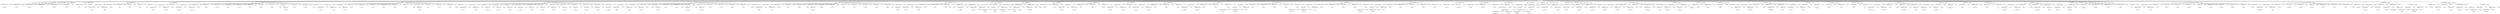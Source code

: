 digraph {

"Prog_58651"->"<
>58652";
"Prog_58651"->"<
>58653";
"Prog_58651"->"<
>58654";
"Prog_58651"->"<
>58655";
"Prog_58651"->"<
>58656";
"Prog_58651"->"<
>58657";
"Prog_58651"->"CallFunction_58658";
"CallFunction_58658"->"IDENTIFIERExpression_58659";
"IDENTIFIERExpression_58659"->"<library>58660";
"CallFunction_58658"->"<(>58661";
"CallFunction_58658"->"IDENTIFIERExpression_58662";
"IDENTIFIERExpression_58662"->"<Hmisc>58663";
"CallFunction_58658"->"<)>58664";
"Prog_58651"->"<
>58665";
"Prog_58651"->"CallFunction_58666";
"CallFunction_58666"->"IDENTIFIERExpression_58667";
"IDENTIFIERExpression_58667"->"<library>58668";
"CallFunction_58666"->"<(>58669";
"CallFunction_58666"->"IDENTIFIERExpression_58670";
"IDENTIFIERExpression_58670"->"<car>58671";
"CallFunction_58666"->"<)>58672";
"Prog_58651"->"<
>58673";
"Prog_58651"->"CallFunction_58674";
"CallFunction_58674"->"IDENTIFIERExpression_58675";
"IDENTIFIERExpression_58675"->"<library>58676";
"CallFunction_58674"->"<(>58677";
"CallFunction_58674"->"IDENTIFIERExpression_58678";
"IDENTIFIERExpression_58678"->"<asbio>58679";
"CallFunction_58674"->"<)>58680";
"Prog_58651"->"<
>58681";
"Prog_58651"->"AssignmentOpetators_58682";
"AssignmentOpetators_58682"->"IDENTIFIERExpression_58683";
"IDENTIFIERExpression_58683"->"<n>58684";
"AssignmentOpetators_58682"->"<<->58685";
"AssignmentOpetators_58682"->"INTExpression_58686";
"INTExpression_58686"->"<12>58687";
"Prog_58651"->"<
>58688";
"Prog_58651"->"CallFunction_58689";
"CallFunction_58689"->"AssignmentOpetators_58690";
"AssignmentOpetators_58690"->"IDENTIFIERExpression_58691";
"IDENTIFIERExpression_58691"->"<ni>58692";
"AssignmentOpetators_58690"->"<<->58693";
"AssignmentOpetators_58690"->"IDENTIFIERExpression_58694";
"IDENTIFIERExpression_58694"->"<c>58695";
"CallFunction_58689"->"<(>58696";
"CallFunction_58689"->"INTExpression_58697";
"INTExpression_58697"->"<12>58698";
"CallFunction_58689"->"<,>58699";
"CallFunction_58689"->"INTExpression_58700";
"INTExpression_58700"->"<12>58701";
"CallFunction_58689"->"<,>58702";
"CallFunction_58689"->"INTExpression_58703";
"INTExpression_58703"->"<12>58704";
"CallFunction_58689"->"<,>58705";
"CallFunction_58689"->"INTExpression_58706";
"INTExpression_58706"->"<12>58707";
"CallFunction_58689"->"<,>58708";
"CallFunction_58689"->"INTExpression_58709";
"INTExpression_58709"->"<12>58710";
"CallFunction_58689"->"<)>58711";
"Prog_58651"->"<
>58712";
"Prog_58651"->"CallFunction_58713";
"CallFunction_58713"->"AssignmentOpetators_58714";
"AssignmentOpetators_58714"->"IDENTIFIERExpression_58715";
"IDENTIFIERExpression_58715"->"<wk>58716";
"AssignmentOpetators_58714"->"<<->58717";
"AssignmentOpetators_58714"->"IDENTIFIERExpression_58718";
"IDENTIFIERExpression_58718"->"<numeric>58719";
"CallFunction_58713"->"<(>58720";
"CallFunction_58713"->"INTExpression_58721";
"INTExpression_58721"->"<10>58722";
"CallFunction_58713"->"<)>58723";
"Prog_58651"->"<
>58724";
"Prog_58651"->"<
>58725";
"Prog_58651"->"<
>58726";
"Prog_58651"->"CallFunction_58727";
"CallFunction_58727"->"AssignmentOpetators_58728";
"AssignmentOpetators_58728"->"IDENTIFIERExpression_58729";
"IDENTIFIERExpression_58729"->"<g1>58730";
"AssignmentOpetators_58728"->"<<->58731";
"AssignmentOpetators_58728"->"IDENTIFIERExpression_58732";
"IDENTIFIERExpression_58732"->"<c>58733";
"CallFunction_58727"->"<(>58734";
"CallFunction_58727"->"FLOATExpression_58735";
"FLOATExpression_58735"->"<1.28>58736";
"CallFunction_58727"->"<,>58737";
"CallFunction_58727"->"FLOATExpression_58738";
"FLOATExpression_58738"->"<1.35>58739";
"CallFunction_58727"->"<,>58740";
"CallFunction_58727"->"FLOATExpression_58741";
"FLOATExpression_58741"->"<3.31>58742";
"CallFunction_58727"->"<,>58743";
"CallFunction_58727"->"FLOATExpression_58744";
"FLOATExpression_58744"->"<3.06>58745";
"CallFunction_58727"->"<,>58746";
"CallFunction_58727"->"FLOATExpression_58747";
"FLOATExpression_58747"->"<2.59>58748";
"CallFunction_58727"->"<,>58749";
"CallFunction_58727"->"FLOATExpression_58750";
"FLOATExpression_58750"->"<3.25>58751";
"CallFunction_58727"->"<,>58752";
"CallFunction_58727"->"FLOATExpression_58753";
"FLOATExpression_58753"->"<2.98>58754";
"CallFunction_58727"->"<,>58755";
"CallFunction_58727"->"FLOATExpression_58756";
"FLOATExpression_58756"->"<1.53>58757";
"CallFunction_58727"->"<,>58758";
"CallFunction_58727"->"MinusOrPlusUnary_58759";
"MinusOrPlusUnary_58759"->"<->58760";
"MinusOrPlusUnary_58759"->"FLOATExpression_58761";
"FLOATExpression_58761"->"<2.68>58762";
"CallFunction_58727"->"<,>58763";
"CallFunction_58727"->"FLOATExpression_58764";
"FLOATExpression_58764"->"<2.64>58765";
"CallFunction_58727"->"<,>58766";
"CallFunction_58727"->"FLOATExpression_58767";
"FLOATExpression_58767"->"<1.26>58768";
"CallFunction_58727"->"<,>58769";
"CallFunction_58727"->"FLOATExpression_58770";
"FLOATExpression_58770"->"<1.06>58771";
"CallFunction_58727"->"<)>58772";
"Prog_58651"->"<
>58773";
"Prog_58651"->"CallFunction_58774";
"CallFunction_58774"->"AssignmentOpetators_58775";
"AssignmentOpetators_58775"->"IDENTIFIERExpression_58776";
"IDENTIFIERExpression_58776"->"<g2>58777";
"AssignmentOpetators_58775"->"<<->58778";
"AssignmentOpetators_58775"->"IDENTIFIERExpression_58779";
"IDENTIFIERExpression_58779"->"<c>58780";
"CallFunction_58774"->"<(>58781";
"CallFunction_58774"->"MinusOrPlusUnary_58782";
"MinusOrPlusUnary_58782"->"<->58783";
"MinusOrPlusUnary_58782"->"FLOATExpression_58784";
"FLOATExpression_58784"->"<1.18>58785";
"CallFunction_58774"->"<,>58786";
"CallFunction_58774"->"FLOATExpression_58787";
"FLOATExpression_58787"->"<0.15>58788";
"CallFunction_58774"->"<,>58789";
"CallFunction_58774"->"FLOATExpression_58790";
"FLOATExpression_58790"->"<1.36>58791";
"CallFunction_58774"->"<,>58792";
"CallFunction_58774"->"FLOATExpression_58793";
"FLOATExpression_58793"->"<2.61>58794";
"CallFunction_58774"->"<,>58795";
"CallFunction_58774"->"FLOATExpression_58796";
"FLOATExpression_58796"->"<0.66>58797";
"CallFunction_58774"->"<,>58798";
"CallFunction_58774"->"FLOATExpression_58799";
"FLOATExpression_58799"->"<1.32>58800";
"CallFunction_58774"->"<,>58801";
"CallFunction_58774"->"FLOATExpression_58802";
"FLOATExpression_58802"->"<0.73>58803";
"CallFunction_58774"->"<,>58804";
"CallFunction_58774"->"MinusOrPlusUnary_58805";
"MinusOrPlusUnary_58805"->"<->58806";
"MinusOrPlusUnary_58805"->"FLOATExpression_58807";
"FLOATExpression_58807"->"<1.06>58808";
"CallFunction_58774"->"<,>58809";
"CallFunction_58774"->"FLOATExpression_58810";
"FLOATExpression_58810"->"<0.24>58811";
"CallFunction_58774"->"<,>58812";
"CallFunction_58774"->"FLOATExpression_58813";
"FLOATExpression_58813"->"<0.27>58814";
"CallFunction_58774"->"<,>58815";
"CallFunction_58774"->"FLOATExpression_58816";
"FLOATExpression_58816"->"<0.72>58817";
"CallFunction_58774"->"<,>58818";
"CallFunction_58774"->"FLOATExpression_58819";
"FLOATExpression_58819"->"<2.28>58820";
"CallFunction_58774"->"<)>58821";
"Prog_58651"->"<
>58822";
"Prog_58651"->"CallFunction_58823";
"CallFunction_58823"->"AssignmentOpetators_58824";
"AssignmentOpetators_58824"->"IDENTIFIERExpression_58825";
"IDENTIFIERExpression_58825"->"<g3>58826";
"AssignmentOpetators_58824"->"<<->58827";
"AssignmentOpetators_58824"->"IDENTIFIERExpression_58828";
"IDENTIFIERExpression_58828"->"<c>58829";
"CallFunction_58823"->"<(>58830";
"CallFunction_58823"->"MinusOrPlusUnary_58831";
"MinusOrPlusUnary_58831"->"<->58832";
"MinusOrPlusUnary_58831"->"FLOATExpression_58833";
"FLOATExpression_58833"->"<0.41>58834";
"CallFunction_58823"->"<,>58835";
"CallFunction_58823"->"MinusOrPlusUnary_58836";
"MinusOrPlusUnary_58836"->"<->58837";
"MinusOrPlusUnary_58836"->"FLOATExpression_58838";
"FLOATExpression_58838"->"<1.25>58839";
"CallFunction_58823"->"<,>58840";
"CallFunction_58823"->"MinusOrPlusUnary_58841";
"MinusOrPlusUnary_58841"->"<->58842";
"MinusOrPlusUnary_58841"->"FLOATExpression_58843";
"FLOATExpression_58843"->"<1.33>58844";
"CallFunction_58823"->"<,>58845";
"CallFunction_58823"->"MinusOrPlusUnary_58846";
"MinusOrPlusUnary_58846"->"<->58847";
"MinusOrPlusUnary_58846"->"FLOATExpression_58848";
"FLOATExpression_58848"->"<0.47>58849";
"CallFunction_58823"->"<,>58850";
"CallFunction_58823"->"MinusOrPlusUnary_58851";
"MinusOrPlusUnary_58851"->"<->58852";
"MinusOrPlusUnary_58851"->"FLOATExpression_58853";
"FLOATExpression_58853"->"<0.60>58854";
"CallFunction_58823"->"<,>58855";
"CallFunction_58823"->"MinusOrPlusUnary_58856";
"MinusOrPlusUnary_58856"->"<->58857";
"MinusOrPlusUnary_58856"->"FLOATExpression_58858";
"FLOATExpression_58858"->"<1.72>58859";
"CallFunction_58823"->"<,>58860";
"CallFunction_58823"->"MinusOrPlusUnary_58861";
"MinusOrPlusUnary_58861"->"<->58862";
"MinusOrPlusUnary_58861"->"FLOATExpression_58863";
"FLOATExpression_58863"->"<1.74>58864";
"CallFunction_58823"->"<,>58865";
"CallFunction_58823"->"MinusOrPlusUnary_58866";
"MinusOrPlusUnary_58866"->"<->58867";
"MinusOrPlusUnary_58866"->"FLOATExpression_58868";
"FLOATExpression_58868"->"<0.77>58869";
"CallFunction_58823"->"<,>58870";
"CallFunction_58823"->"MinusOrPlusUnary_58871";
"MinusOrPlusUnary_58871"->"<->58872";
"MinusOrPlusUnary_58871"->"FLOATExpression_58873";
"FLOATExpression_58873"->"<0.41>58874";
"CallFunction_58823"->"<,>58875";
"CallFunction_58823"->"MinusOrPlusUnary_58876";
"MinusOrPlusUnary_58876"->"<->58877";
"MinusOrPlusUnary_58876"->"FLOATExpression_58878";
"FLOATExpression_58878"->"<1.20>58879";
"CallFunction_58823"->"<,>58880";
"CallFunction_58823"->"MinusOrPlusUnary_58881";
"MinusOrPlusUnary_58881"->"<->58882";
"MinusOrPlusUnary_58881"->"FLOATExpression_58883";
"FLOATExpression_58883"->"<0.31>58884";
"CallFunction_58823"->"<,>58885";
"CallFunction_58823"->"MinusOrPlusUnary_58886";
"MinusOrPlusUnary_58886"->"<->58887";
"MinusOrPlusUnary_58886"->"FLOATExpression_58888";
"FLOATExpression_58888"->"<0.74>58889";
"CallFunction_58823"->"<)>58890";
"Prog_58651"->"<
>58891";
"Prog_58651"->"CallFunction_58892";
"CallFunction_58892"->"AssignmentOpetators_58893";
"AssignmentOpetators_58893"->"IDENTIFIERExpression_58894";
"IDENTIFIERExpression_58894"->"<g4>58895";
"AssignmentOpetators_58893"->"<<->58896";
"AssignmentOpetators_58893"->"IDENTIFIERExpression_58897";
"IDENTIFIERExpression_58897"->"<c>58898";
"CallFunction_58892"->"<(>58899";
"CallFunction_58892"->"MinusOrPlusUnary_58900";
"MinusOrPlusUnary_58900"->"<->58901";
"MinusOrPlusUnary_58900"->"FLOATExpression_58902";
"FLOATExpression_58902"->"<0.45>58903";
"CallFunction_58892"->"<,>58904";
"CallFunction_58892"->"FLOATExpression_58905";
"FLOATExpression_58905"->"<0.54>58906";
"CallFunction_58892"->"<,>58907";
"CallFunction_58892"->"MinusOrPlusUnary_58908";
"MinusOrPlusUnary_58908"->"<->58909";
"MinusOrPlusUnary_58908"->"FLOATExpression_58910";
"FLOATExpression_58910"->"<.98>58911";
"CallFunction_58892"->"<,>58912";
"CallFunction_58892"->"FLOATExpression_58913";
"FLOATExpression_58913"->"<1.68>58914";
"CallFunction_58892"->"<,>58915";
"CallFunction_58892"->"FLOATExpression_58916";
"FLOATExpression_58916"->"<2.25>58917";
"CallFunction_58892"->"<,>58918";
"CallFunction_58892"->"MinusOrPlusUnary_58919";
"MinusOrPlusUnary_58919"->"<->58920";
"MinusOrPlusUnary_58919"->"FLOATExpression_58921";
"FLOATExpression_58921"->"<0.19>58922";
"CallFunction_58892"->"<,>58923";
"CallFunction_58892"->"MinusOrPlusUnary_58924";
"MinusOrPlusUnary_58924"->"<->58925";
"MinusOrPlusUnary_58924"->"FLOATExpression_58926";
"FLOATExpression_58926"->"<.90>58927";
"CallFunction_58892"->"<,>58928";
"CallFunction_58892"->"FLOATExpression_58929";
"FLOATExpression_58929"->"<0.78>58930";
"CallFunction_58892"->"<,>58931";
"CallFunction_58892"->"FLOATExpression_58932";
"FLOATExpression_58932"->"<.05>58933";
"CallFunction_58892"->"<,>58934";
"CallFunction_58892"->"FLOATExpression_58935";
"FLOATExpression_58935"->"<2.69>58936";
"CallFunction_58892"->"<,>58937";
"CallFunction_58892"->"FLOATExpression_58938";
"FLOATExpression_58938"->"<.15>58939";
"CallFunction_58892"->"<,>58940";
"CallFunction_58892"->"FLOATExpression_58941";
"FLOATExpression_58941"->"<0.91>58942";
"CallFunction_58892"->"<)>58943";
"Prog_58651"->"<
>58944";
"Prog_58651"->"CallFunction_58945";
"CallFunction_58945"->"AssignmentOpetators_58946";
"AssignmentOpetators_58946"->"IDENTIFIERExpression_58947";
"IDENTIFIERExpression_58947"->"<g5>58948";
"AssignmentOpetators_58946"->"<<->58949";
"AssignmentOpetators_58946"->"IDENTIFIERExpression_58950";
"IDENTIFIERExpression_58950"->"<c>58951";
"CallFunction_58945"->"<(>58952";
"CallFunction_58945"->"FLOATExpression_58953";
"FLOATExpression_58953"->"<2.01>58954";
"CallFunction_58945"->"<,>58955";
"CallFunction_58945"->"FLOATExpression_58956";
"FLOATExpression_58956"->"<0.40>58957";
"CallFunction_58945"->"<,>58958";
"CallFunction_58945"->"FLOATExpression_58959";
"FLOATExpression_58959"->"<2.34>58960";
"CallFunction_58945"->"<,>58961";
"CallFunction_58945"->"MinusOrPlusUnary_58962";
"MinusOrPlusUnary_58962"->"<->58963";
"MinusOrPlusUnary_58962"->"FLOATExpression_58964";
"FLOATExpression_58964"->"<1.80>58965";
"CallFunction_58945"->"<,>58966";
"CallFunction_58945"->"FLOATExpression_58967";
"FLOATExpression_58967"->"<5.00>58968";
"CallFunction_58945"->"<,>58969";
"CallFunction_58945"->"FLOATExpression_58970";
"FLOATExpression_58970"->"<2.27>58971";
"CallFunction_58945"->"<,>58972";
"CallFunction_58945"->"FLOATExpression_58973";
"FLOATExpression_58973"->"<6.47>58974";
"CallFunction_58945"->"<,>58975";
"CallFunction_58945"->"FLOATExpression_58976";
"FLOATExpression_58976"->"<2.94>58977";
"CallFunction_58945"->"<,>58978";
"CallFunction_58945"->"FLOATExpression_58979";
"FLOATExpression_58979"->"<0.47>58980";
"CallFunction_58945"->"<,>58981";
"CallFunction_58945"->"FLOATExpression_58982";
"FLOATExpression_58982"->"<3.22>58983";
"CallFunction_58945"->"<,>58984";
"CallFunction_58945"->"FLOATExpression_58985";
"FLOATExpression_58985"->"<0.01>58986";
"CallFunction_58945"->"<,>58987";
"CallFunction_58945"->"MinusOrPlusUnary_58988";
"MinusOrPlusUnary_58988"->"<->58989";
"MinusOrPlusUnary_58988"->"FLOATExpression_58990";
"FLOATExpression_58990"->"<0.66>58991";
"CallFunction_58945"->"<)>58992";
"Prog_58651"->"<
>58993";
"Prog_58651"->"CallFunction_58994";
"CallFunction_58994"->"AssignmentOpetators_58995";
"AssignmentOpetators_58995"->"IDENTIFIERExpression_58996";
"IDENTIFIERExpression_58996"->"<dv>58997";
"AssignmentOpetators_58995"->"<<->58998";
"AssignmentOpetators_58995"->"IDENTIFIERExpression_58999";
"IDENTIFIERExpression_58999"->"<c>59000";
"CallFunction_58994"->"<(>59001";
"CallFunction_58994"->"IDENTIFIERExpression_59002";
"IDENTIFIERExpression_59002"->"<g1>59003";
"CallFunction_58994"->"<,>59004";
"CallFunction_58994"->"IDENTIFIERExpression_59005";
"IDENTIFIERExpression_59005"->"<g2>59006";
"CallFunction_58994"->"<,>59007";
"CallFunction_58994"->"IDENTIFIERExpression_59008";
"IDENTIFIERExpression_59008"->"<g3>59009";
"CallFunction_58994"->"<,>59010";
"CallFunction_58994"->"IDENTIFIERExpression_59011";
"IDENTIFIERExpression_59011"->"<g4>59012";
"CallFunction_58994"->"<,>59013";
"CallFunction_58994"->"IDENTIFIERExpression_59014";
"IDENTIFIERExpression_59014"->"<g5>59015";
"CallFunction_58994"->"<)>59016";
"Prog_58651"->"<
>59017";
"Prog_58651"->"<
>59018";
"Prog_58651"->"CallFunction_59019";
"CallFunction_59019"->"AssignmentOpetators_59020";
"AssignmentOpetators_59020"->"IDENTIFIERExpression_59021";
"IDENTIFIERExpression_59021"->"<grp>59022";
"AssignmentOpetators_59020"->"<<->59023";
"AssignmentOpetators_59020"->"IDENTIFIERExpression_59024";
"IDENTIFIERExpression_59024"->"<factor>59025";
"CallFunction_59019"->"<(>59026";
"CallFunction_59019"->"CallFunction_59027";
"CallFunction_59027"->"IDENTIFIERExpression_59028";
"IDENTIFIERExpression_59028"->"<rep>59029";
"CallFunction_59027"->"<(>59030";
"CallFunction_59027"->"ColonOperator_59031";
"ColonOperator_59031"->"INTExpression_59032";
"INTExpression_59032"->"<1>59033";
"ColonOperator_59031"->"<:>59034";
"ColonOperator_59031"->"INTExpression_59035";
"INTExpression_59035"->"<5>59036";
"CallFunction_59027"->"<,>59037";
"CallFunction_59027"->"AssignmentOpetators_59038";
"AssignmentOpetators_59038"->"IDENTIFIERExpression_59039";
"IDENTIFIERExpression_59039"->"<each>59040";
"AssignmentOpetators_59038"->"<=>59041";
"AssignmentOpetators_59038"->"INTExpression_59042";
"INTExpression_59042"->"<12>59043";
"CallFunction_59027"->"<)>59044";
"CallFunction_59019"->"<)>59045";
"Prog_58651"->"<
>59046";
"Prog_58651"->"CallFunction_59047";
"CallFunction_59047"->"AssignmentOpetators_59048";
"AssignmentOpetators_59048"->"IDENTIFIERExpression_59049";
"IDENTIFIERExpression_59049"->"<data>59050";
"AssignmentOpetators_59048"->"<<->59051";
"AssignmentOpetators_59048"->"IDENTIFIERExpression_59052";
"IDENTIFIERExpression_59052"->"<data.frame>59053";
"CallFunction_59047"->"<(>59054";
"CallFunction_59047"->"IDENTIFIERExpression_59055";
"IDENTIFIERExpression_59055"->"<dv>59056";
"CallFunction_59047"->"<,>59057";
"CallFunction_59047"->"IDENTIFIERExpression_59058";
"IDENTIFIERExpression_59058"->"<grp>59059";
"CallFunction_59047"->"<)>59060";
"Prog_58651"->"<
>59061";
"Prog_58651"->"CallFunction_59062";
"CallFunction_59062"->"IDENTIFIERExpression_59063";
"IDENTIFIERExpression_59063"->"<head>59064";
"CallFunction_59062"->"<(>59065";
"CallFunction_59062"->"IDENTIFIERExpression_59066";
"IDENTIFIERExpression_59066"->"<data>59067";
"CallFunction_59062"->"<)>59068";
"Prog_58651"->"<
>59069";
"Prog_58651"->"CallFunction_59070";
"CallFunction_59070"->"AssignmentOpetators_59071";
"AssignmentOpetators_59071"->"IDENTIFIERExpression_59072";
"IDENTIFIERExpression_59072"->"<means>59073";
"AssignmentOpetators_59071"->"<<->59074";
"AssignmentOpetators_59071"->"IDENTIFIERExpression_59075";
"IDENTIFIERExpression_59075"->"<tapply>59076";
"CallFunction_59070"->"<(>59077";
"CallFunction_59070"->"IDENTIFIERExpression_59078";
"IDENTIFIERExpression_59078"->"<dv>59079";
"CallFunction_59070"->"<,>59080";
"CallFunction_59070"->"IDENTIFIERExpression_59081";
"IDENTIFIERExpression_59081"->"<grp>59082";
"CallFunction_59070"->"<,>59083";
"CallFunction_59070"->"IDENTIFIERExpression_59084";
"IDENTIFIERExpression_59084"->"<mean>59085";
"CallFunction_59070"->"<)>59086";
"Prog_58651"->"<
>59087";
"Prog_58651"->"CallFunction_59088";
"CallFunction_59088"->"AssignmentOpetators_59089";
"AssignmentOpetators_59089"->"IDENTIFIERExpression_59090";
"IDENTIFIERExpression_59090"->"<GM>59091";
"AssignmentOpetators_59089"->"<<->59092";
"AssignmentOpetators_59089"->"IDENTIFIERExpression_59093";
"IDENTIFIERExpression_59093"->"<mean>59094";
"CallFunction_59088"->"<(>59095";
"CallFunction_59088"->"IDENTIFIERExpression_59096";
"IDENTIFIERExpression_59096"->"<dv>59097";
"CallFunction_59088"->"<)>59098";
"Prog_58651"->"<
>59099";
"Prog_58651"->"CallFunction_59100";
"CallFunction_59100"->"AssignmentOpetators_59101";
"AssignmentOpetators_59101"->"IDENTIFIERExpression_59102";
"IDENTIFIERExpression_59102"->"<stdev>59103";
"AssignmentOpetators_59101"->"<<->59104";
"AssignmentOpetators_59101"->"IDENTIFIERExpression_59105";
"IDENTIFIERExpression_59105"->"<tapply>59106";
"CallFunction_59100"->"<(>59107";
"CallFunction_59100"->"IDENTIFIERExpression_59108";
"IDENTIFIERExpression_59108"->"<dv>59109";
"CallFunction_59100"->"<,>59110";
"CallFunction_59100"->"IDENTIFIERExpression_59111";
"IDENTIFIERExpression_59111"->"<grp>59112";
"CallFunction_59100"->"<,>59113";
"CallFunction_59100"->"IDENTIFIERExpression_59114";
"IDENTIFIERExpression_59114"->"<sd>59115";
"CallFunction_59100"->"<)>59116";
"Prog_58651"->"<
>59117";
"Prog_58651"->"CallFunction_59118";
"CallFunction_59118"->"AssignmentOpetators_59119";
"AssignmentOpetators_59119"->"IDENTIFIERExpression_59120";
"IDENTIFIERExpression_59120"->"<variance>59121";
"AssignmentOpetators_59119"->"<<->59122";
"AssignmentOpetators_59119"->"IDENTIFIERExpression_59123";
"IDENTIFIERExpression_59123"->"<tapply>59124";
"CallFunction_59118"->"<(>59125";
"CallFunction_59118"->"IDENTIFIERExpression_59126";
"IDENTIFIERExpression_59126"->"<dv>59127";
"CallFunction_59118"->"<,>59128";
"CallFunction_59118"->"IDENTIFIERExpression_59129";
"IDENTIFIERExpression_59129"->"<grp>59130";
"CallFunction_59118"->"<,>59131";
"CallFunction_59118"->"IDENTIFIERExpression_59132";
"IDENTIFIERExpression_59132"->"<var>59133";
"CallFunction_59118"->"<)>59134";
"Prog_58651"->"<
>59135";
"Prog_58651"->"CallFunction_59136";
"CallFunction_59136"->"AssignmentOpetators_59137";
"AssignmentOpetators_59137"->"CallFunction_59138";
"CallFunction_59138"->"IDENTIFIERExpression_59139";
"IDENTIFIERExpression_59139"->"<names>59140";
"CallFunction_59138"->"<(>59141";
"CallFunction_59138"->"IDENTIFIERExpression_59142";
"IDENTIFIERExpression_59142"->"<means>59143";
"CallFunction_59138"->"<)>59144";
"AssignmentOpetators_59137"->"<<->59145";
"AssignmentOpetators_59137"->"IDENTIFIERExpression_59146";
"IDENTIFIERExpression_59146"->"<c>59147";
"CallFunction_59136"->"<(>59148";
"CallFunction_59136"->"STRINGExpression_59149";
"STRINGExpression_59149"->"<D0>59150";
"CallFunction_59136"->"<,>59151";
"CallFunction_59136"->"STRINGExpression_59152";
"STRINGExpression_59152"->"<D2>59153";
"CallFunction_59136"->"<,>59154";
"CallFunction_59136"->"STRINGExpression_59155";
"STRINGExpression_59155"->"<D4>59156";
"CallFunction_59136"->"<,>59157";
"CallFunction_59136"->"STRINGExpression_59158";
"STRINGExpression_59158"->"<D6>59159";
"CallFunction_59136"->"<,>59160";
"CallFunction_59136"->"STRINGExpression_59161";
"STRINGExpression_59161"->"<D8>59162";
"CallFunction_59136"->"<)>59163";
"Prog_58651"->"<
>59164";
"Prog_58651"->"CallFunction_59165";
"CallFunction_59165"->"AssignmentOpetators_59166";
"AssignmentOpetators_59166"->"CallFunction_59167";
"CallFunction_59167"->"IDENTIFIERExpression_59168";
"IDENTIFIERExpression_59168"->"<names>59169";
"CallFunction_59167"->"<(>59170";
"CallFunction_59167"->"IDENTIFIERExpression_59171";
"IDENTIFIERExpression_59171"->"<stdev>59172";
"CallFunction_59167"->"<)>59173";
"AssignmentOpetators_59166"->"<<->59174";
"AssignmentOpetators_59166"->"IDENTIFIERExpression_59175";
"IDENTIFIERExpression_59175"->"<c>59176";
"CallFunction_59165"->"<(>59177";
"CallFunction_59165"->"STRINGExpression_59178";
"STRINGExpression_59178"->"<D0>59179";
"CallFunction_59165"->"<,>59180";
"CallFunction_59165"->"STRINGExpression_59181";
"STRINGExpression_59181"->"<D2>59182";
"CallFunction_59165"->"<,>59183";
"CallFunction_59165"->"STRINGExpression_59184";
"STRINGExpression_59184"->"<D4>59185";
"CallFunction_59165"->"<,>59186";
"CallFunction_59165"->"STRINGExpression_59187";
"STRINGExpression_59187"->"<D6>59188";
"CallFunction_59165"->"<,>59189";
"CallFunction_59165"->"STRINGExpression_59190";
"STRINGExpression_59190"->"<D8>59191";
"CallFunction_59165"->"<)>59192";
"Prog_58651"->"<
>59193";
"Prog_58651"->"CallFunction_59194";
"CallFunction_59194"->"AssignmentOpetators_59195";
"AssignmentOpetators_59195"->"CallFunction_59196";
"CallFunction_59196"->"IDENTIFIERExpression_59197";
"IDENTIFIERExpression_59197"->"<names>59198";
"CallFunction_59196"->"<(>59199";
"CallFunction_59196"->"IDENTIFIERExpression_59200";
"IDENTIFIERExpression_59200"->"<variance>59201";
"CallFunction_59196"->"<)>59202";
"AssignmentOpetators_59195"->"<<->59203";
"AssignmentOpetators_59195"->"IDENTIFIERExpression_59204";
"IDENTIFIERExpression_59204"->"<c>59205";
"CallFunction_59194"->"<(>59206";
"CallFunction_59194"->"STRINGExpression_59207";
"STRINGExpression_59207"->"<D0>59208";
"CallFunction_59194"->"<,>59209";
"CallFunction_59194"->"STRINGExpression_59210";
"STRINGExpression_59210"->"<D2>59211";
"CallFunction_59194"->"<,>59212";
"CallFunction_59194"->"STRINGExpression_59213";
"STRINGExpression_59213"->"<D4>59214";
"CallFunction_59194"->"<,>59215";
"CallFunction_59194"->"STRINGExpression_59216";
"STRINGExpression_59216"->"<D6>59217";
"CallFunction_59194"->"<,>59218";
"CallFunction_59194"->"STRINGExpression_59219";
"STRINGExpression_59219"->"<D8>59220";
"CallFunction_59194"->"<)>59221";
"Prog_58651"->"<
>59222";
"Prog_58651"->"CallFunction_59223";
"CallFunction_59223"->"IDENTIFIERExpression_59224";
"IDENTIFIERExpression_59224"->"<print>59225";
"CallFunction_59223"->"<(>59226";
"CallFunction_59223"->"STRINGExpression_59227";
"STRINGExpression_59227"->"<Group Means>59228";
"CallFunction_59223"->"<)>59229";
"Prog_58651"->"<
>59230";
"Prog_58651"->"CallFunction_59231";
"CallFunction_59231"->"IDENTIFIERExpression_59232";
"IDENTIFIERExpression_59232"->"<print>59233";
"CallFunction_59231"->"<(>59234";
"CallFunction_59231"->"IDENTIFIERExpression_59235";
"IDENTIFIERExpression_59235"->"<means>59236";
"CallFunction_59231"->"<)>59237";
"Prog_58651"->"<
>59238";
"Prog_58651"->"CallFunction_59239";
"CallFunction_59239"->"IDENTIFIERExpression_59240";
"IDENTIFIERExpression_59240"->"<print>59241";
"CallFunction_59239"->"<(>59242";
"CallFunction_59239"->"STRINGExpression_59243";
"STRINGExpression_59243"->"<Group Standard Deviations>59244";
"CallFunction_59239"->"<)>59245";
"Prog_58651"->"<
>59246";
"Prog_58651"->"CallFunction_59247";
"CallFunction_59247"->"IDENTIFIERExpression_59248";
"IDENTIFIERExpression_59248"->"<print>59249";
"CallFunction_59247"->"<(>59250";
"CallFunction_59247"->"IDENTIFIERExpression_59251";
"IDENTIFIERExpression_59251"->"<stdev>59252";
"CallFunction_59247"->"<)>59253";
"Prog_58651"->"<
>59254";
"Prog_58651"->"CallFunction_59255";
"CallFunction_59255"->"MultOrDivBinary_59256";
"MultOrDivBinary_59256"->"CallFunction_59257";
"CallFunction_59257"->"AssignmentOpetators_59258";
"AssignmentOpetators_59258"->"IDENTIFIERExpression_59259";
"IDENTIFIERExpression_59259"->"<MSwithin>59260";
"AssignmentOpetators_59258"->"<<->59261";
"AssignmentOpetators_59258"->"IDENTIFIERExpression_59262";
"IDENTIFIERExpression_59262"->"<sum>59263";
"CallFunction_59257"->"<(>59264";
"CallFunction_59257"->"ExponentiationBinary_59265";
"ExponentiationBinary_59265"->"IDENTIFIERExpression_59266";
"IDENTIFIERExpression_59266"->"<stdev>59267";
"ExponentiationBinary_59265"->"<^>59268";
"ExponentiationBinary_59265"->"INTExpression_59269";
"INTExpression_59269"->"<2>59270";
"CallFunction_59257"->"<)>59271";
"MultOrDivBinary_59256"->"</>59272";
"MultOrDivBinary_59256"->"IDENTIFIERExpression_59273";
"IDENTIFIERExpression_59273"->"<length>59274";
"CallFunction_59255"->"<(>59275";
"CallFunction_59255"->"IDENTIFIERExpression_59276";
"IDENTIFIERExpression_59276"->"<stdev>59277";
"CallFunction_59255"->"<)>59278";
"Prog_58651"->"<
>59279";
"Prog_58651"->"<
>59280";
"Prog_58651"->"<
>59281";
"Prog_58651"->"<
>59282";
"Prog_58651"->"CallFunction_59283";
"CallFunction_59283"->"AssignmentOpetators_59284";
"AssignmentOpetators_59284"->"IDENTIFIERExpression_59285";
"IDENTIFIERExpression_59285"->"<model1>59286";
"AssignmentOpetators_59284"->"<<->59287";
"AssignmentOpetators_59284"->"IDENTIFIERExpression_59288";
"IDENTIFIERExpression_59288"->"<lm>59289";
"CallFunction_59283"->"<(>59290";
"CallFunction_59283"->"TildeBinary_59291";
"TildeBinary_59291"->"IDENTIFIERExpression_59292";
"IDENTIFIERExpression_59292"->"<dv>59293";
"TildeBinary_59291"->"<~>59294";
"TildeBinary_59291"->"IDENTIFIERExpression_59295";
"IDENTIFIERExpression_59295"->"<grp>59296";
"CallFunction_59283"->"<)>59297";
"Prog_58651"->"<
>59298";
"Prog_58651"->"CallFunction_59299";
"CallFunction_59299"->"IDENTIFIERExpression_59300";
"IDENTIFIERExpression_59300"->"<print>59301";
"CallFunction_59299"->"<(>59302";
"CallFunction_59299"->"CallFunction_59303";
"CallFunction_59303"->"IDENTIFIERExpression_59304";
"IDENTIFIERExpression_59304"->"<Anova>59305";
"CallFunction_59303"->"<(>59306";
"CallFunction_59303"->"IDENTIFIERExpression_59307";
"IDENTIFIERExpression_59307"->"<model1>59308";
"CallFunction_59303"->"<)>59309";
"CallFunction_59299"->"<)>59310";
"Prog_58651"->"<
>59311";
"Prog_58651"->"<
>59312";
"Prog_58651"->"<
>59313";
"Prog_58651"->"<
>59314";
"Prog_58651"->"CallFunction_59315";
"CallFunction_59315"->"AssignmentOpetators_59316";
"AssignmentOpetators_59316"->"IDENTIFIERExpression_59317";
"IDENTIFIERExpression_59317"->"<Tukey>59318";
"AssignmentOpetators_59316"->"<<->59319";
"AssignmentOpetators_59316"->"IDENTIFIERExpression_59320";
"IDENTIFIERExpression_59320"->"<Pairw.test>59321";
"CallFunction_59315"->"<(>59322";
"CallFunction_59315"->"IDENTIFIERExpression_59323";
"IDENTIFIERExpression_59323"->"<dv>59324";
"CallFunction_59315"->"<,>59325";
"CallFunction_59315"->"IDENTIFIERExpression_59326";
"IDENTIFIERExpression_59326"->"<grp>59327";
"CallFunction_59315"->"<,>59328";
"CallFunction_59315"->"AssignmentOpetators_59329";
"AssignmentOpetators_59329"->"IDENTIFIERExpression_59330";
"IDENTIFIERExpression_59330"->"<conf.level>59331";
"AssignmentOpetators_59329"->"<=>59332";
"AssignmentOpetators_59329"->"FLOATExpression_59333";
"FLOATExpression_59333"->"<.95>59334";
"CallFunction_59315"->"<,>59335";
"CallFunction_59315"->"AssignmentOpetators_59336";
"AssignmentOpetators_59336"->"IDENTIFIERExpression_59337";
"IDENTIFIERExpression_59337"->"<method>59338";
"AssignmentOpetators_59336"->"<=>59339";
"AssignmentOpetators_59336"->"STRINGExpression_59340";
"STRINGExpression_59340"->"<Tukey>59341";
"CallFunction_59315"->"<)>59342";
"Prog_58651"->"<
>59343";
"Prog_58651"->"CallFunction_59344";
"CallFunction_59344"->"IDENTIFIERExpression_59345";
"IDENTIFIERExpression_59345"->"<cat>59346";
"CallFunction_59344"->"<(>59347";
"CallFunction_59344"->"STRINGExpression_59348";
"STRINGExpression_59348"->"<\n\n Results of the Tukey test \n>59349";
"CallFunction_59344"->"<)>59350";
"Prog_58651"->"<
>59351";
"Prog_58651"->"CallFunction_59352";
"CallFunction_59352"->"IDENTIFIERExpression_59353";
"IDENTIFIERExpression_59353"->"<print>59354";
"CallFunction_59352"->"<(>59355";
"CallFunction_59352"->"IDENTIFIERExpression_59356";
"IDENTIFIERExpression_59356"->"<Tukey>59357";
"CallFunction_59352"->"<)>59358";
"Prog_58651"->"<;>59359";
"Prog_58651"->"CallFunction_59360";
"CallFunction_59360"->"IDENTIFIERExpression_59361";
"IDENTIFIERExpression_59361"->"<cat>59362";
"CallFunction_59360"->"<(>59363";
"CallFunction_59360"->"STRINGExpression_59364";
"STRINGExpression_59364"->"<\n\n>59365";
"CallFunction_59360"->"<)>59366";
"Prog_58651"->"<
>59367";
"Prog_58651"->"<
>59368";
"Prog_58651"->"CallFunction_59369";
"CallFunction_59369"->"AssignmentOpetators_59370";
"AssignmentOpetators_59370"->"IDENTIFIERExpression_59371";
"IDENTIFIERExpression_59371"->"<LSD>59372";
"AssignmentOpetators_59370"->"<<->59373";
"AssignmentOpetators_59370"->"IDENTIFIERExpression_59374";
"IDENTIFIERExpression_59374"->"<Pairw.test>59375";
"CallFunction_59369"->"<(>59376";
"CallFunction_59369"->"IDENTIFIERExpression_59377";
"IDENTIFIERExpression_59377"->"<dv>59378";
"CallFunction_59369"->"<,>59379";
"CallFunction_59369"->"IDENTIFIERExpression_59380";
"IDENTIFIERExpression_59380"->"<grp>59381";
"CallFunction_59369"->"<,>59382";
"CallFunction_59369"->"AssignmentOpetators_59383";
"AssignmentOpetators_59383"->"IDENTIFIERExpression_59384";
"IDENTIFIERExpression_59384"->"<conf.level>59385";
"AssignmentOpetators_59383"->"<=>59386";
"AssignmentOpetators_59383"->"FLOATExpression_59387";
"FLOATExpression_59387"->"<.95>59388";
"CallFunction_59369"->"<,>59389";
"CallFunction_59369"->"AssignmentOpetators_59390";
"AssignmentOpetators_59390"->"IDENTIFIERExpression_59391";
"IDENTIFIERExpression_59391"->"<method>59392";
"AssignmentOpetators_59390"->"<=>59393";
"AssignmentOpetators_59390"->"STRINGExpression_59394";
"STRINGExpression_59394"->"<LSD>59395";
"CallFunction_59369"->"<)>59396";
"Prog_58651"->"<
>59397";
"Prog_58651"->"CallFunction_59398";
"CallFunction_59398"->"IDENTIFIERExpression_59399";
"IDENTIFIERExpression_59399"->"<cat>59400";
"CallFunction_59398"->"<(>59401";
"CallFunction_59398"->"STRINGExpression_59402";
"STRINGExpression_59402"->"<\n\n Results of the LSD test \n>59403";
"CallFunction_59398"->"<)>59404";
"Prog_58651"->"<
>59405";
"Prog_58651"->"CallFunction_59406";
"CallFunction_59406"->"IDENTIFIERExpression_59407";
"IDENTIFIERExpression_59407"->"<print>59408";
"CallFunction_59406"->"<(>59409";
"CallFunction_59406"->"IDENTIFIERExpression_59410";
"IDENTIFIERExpression_59410"->"<LSD>59411";
"CallFunction_59406"->"<)>59412";
"Prog_58651"->"<;>59413";
"Prog_58651"->"CallFunction_59414";
"CallFunction_59414"->"IDENTIFIERExpression_59415";
"IDENTIFIERExpression_59415"->"<cat>59416";
"CallFunction_59414"->"<(>59417";
"CallFunction_59414"->"STRINGExpression_59418";
"STRINGExpression_59418"->"<\n\n>59419";
"CallFunction_59414"->"<)>59420";
"Prog_58651"->"<
>59421";
"Prog_58651"->"<
>59422";
"Prog_58651"->"CallFunction_59423";
"CallFunction_59423"->"AssignmentOpetators_59424";
"AssignmentOpetators_59424"->"IDENTIFIERExpression_59425";
"IDENTIFIERExpression_59425"->"<Bonferroni>59426";
"AssignmentOpetators_59424"->"<<->59427";
"AssignmentOpetators_59424"->"IDENTIFIERExpression_59428";
"IDENTIFIERExpression_59428"->"<Pairw.test>59429";
"CallFunction_59423"->"<(>59430";
"CallFunction_59423"->"IDENTIFIERExpression_59431";
"IDENTIFIERExpression_59431"->"<dv>59432";
"CallFunction_59423"->"<,>59433";
"CallFunction_59423"->"IDENTIFIERExpression_59434";
"IDENTIFIERExpression_59434"->"<grp>59435";
"CallFunction_59423"->"<,>59436";
"CallFunction_59423"->"AssignmentOpetators_59437";
"AssignmentOpetators_59437"->"IDENTIFIERExpression_59438";
"IDENTIFIERExpression_59438"->"<conf.level>59439";
"AssignmentOpetators_59437"->"<=>59440";
"AssignmentOpetators_59437"->"FLOATExpression_59441";
"FLOATExpression_59441"->"<.95>59442";
"CallFunction_59423"->"<,>59443";
"CallFunction_59423"->"AssignmentOpetators_59444";
"AssignmentOpetators_59444"->"IDENTIFIERExpression_59445";
"IDENTIFIERExpression_59445"->"<method>59446";
"AssignmentOpetators_59444"->"<=>59447";
"AssignmentOpetators_59444"->"STRINGExpression_59448";
"STRINGExpression_59448"->"<Tukey>59449";
"CallFunction_59423"->"<)>59450";
"Prog_58651"->"<
>59451";
"Prog_58651"->"CallFunction_59452";
"CallFunction_59452"->"IDENTIFIERExpression_59453";
"IDENTIFIERExpression_59453"->"<cat>59454";
"CallFunction_59452"->"<(>59455";
"CallFunction_59452"->"STRINGExpression_59456";
"STRINGExpression_59456"->"<\n\n Results of the Bonferroni test \n>59457";
"CallFunction_59452"->"<)>59458";
"Prog_58651"->"<
>59459";
"Prog_58651"->"CallFunction_59460";
"CallFunction_59460"->"IDENTIFIERExpression_59461";
"IDENTIFIERExpression_59461"->"<print>59462";
"CallFunction_59460"->"<(>59463";
"CallFunction_59460"->"IDENTIFIERExpression_59464";
"IDENTIFIERExpression_59464"->"<Bonferroni>59465";
"CallFunction_59460"->"<)>59466";
"Prog_58651"->"<;>59467";
"Prog_58651"->"CallFunction_59468";
"CallFunction_59468"->"IDENTIFIERExpression_59469";
"IDENTIFIERExpression_59469"->"<cat>59470";
"CallFunction_59468"->"<(>59471";
"CallFunction_59468"->"STRINGExpression_59472";
"STRINGExpression_59472"->"<\n\n>59473";
"CallFunction_59468"->"<)>59474";
"Prog_58651"->"<
>59475";
"Prog_58651"->"<
>59476";
"Prog_58651"->"CallFunction_59477";
"CallFunction_59477"->"AssignmentOpetators_59478";
"AssignmentOpetators_59478"->"IDENTIFIERExpression_59479";
"IDENTIFIERExpression_59479"->"<Scheffe>59480";
"AssignmentOpetators_59478"->"<<->59481";
"AssignmentOpetators_59478"->"IDENTIFIERExpression_59482";
"IDENTIFIERExpression_59482"->"<Pairw.test>59483";
"CallFunction_59477"->"<(>59484";
"CallFunction_59477"->"IDENTIFIERExpression_59485";
"IDENTIFIERExpression_59485"->"<dv>59486";
"CallFunction_59477"->"<,>59487";
"CallFunction_59477"->"IDENTIFIERExpression_59488";
"IDENTIFIERExpression_59488"->"<grp>59489";
"CallFunction_59477"->"<,>59490";
"CallFunction_59477"->"AssignmentOpetators_59491";
"AssignmentOpetators_59491"->"IDENTIFIERExpression_59492";
"IDENTIFIERExpression_59492"->"<conf.level>59493";
"AssignmentOpetators_59491"->"<=>59494";
"AssignmentOpetators_59491"->"FLOATExpression_59495";
"FLOATExpression_59495"->"<.95>59496";
"CallFunction_59477"->"<,>59497";
"CallFunction_59477"->"AssignmentOpetators_59498";
"AssignmentOpetators_59498"->"IDENTIFIERExpression_59499";
"IDENTIFIERExpression_59499"->"<method>59500";
"AssignmentOpetators_59498"->"<=>59501";
"AssignmentOpetators_59498"->"STRINGExpression_59502";
"STRINGExpression_59502"->"<Scheffe>59503";
"CallFunction_59477"->"<)>59504";
"Prog_58651"->"<
>59505";
"Prog_58651"->"CallFunction_59506";
"CallFunction_59506"->"IDENTIFIERExpression_59507";
"IDENTIFIERExpression_59507"->"<cat>59508";
"CallFunction_59506"->"<(>59509";
"CallFunction_59506"->"STRINGExpression_59510";
"STRINGExpression_59510"->"<\n\n Results of the Scheffe test \n>59511";
"CallFunction_59506"->"<)>59512";
"Prog_58651"->"<
>59513";
"Prog_58651"->"CallFunction_59514";
"CallFunction_59514"->"IDENTIFIERExpression_59515";
"IDENTIFIERExpression_59515"->"<print>59516";
"CallFunction_59514"->"<(>59517";
"CallFunction_59514"->"IDENTIFIERExpression_59518";
"IDENTIFIERExpression_59518"->"<Scheffe>59519";
"CallFunction_59514"->"<)>59520";
"Prog_58651"->"<;>59521";
"Prog_58651"->"CallFunction_59522";
"CallFunction_59522"->"IDENTIFIERExpression_59523";
"IDENTIFIERExpression_59523"->"<cat>59524";
"CallFunction_59522"->"<(>59525";
"CallFunction_59522"->"STRINGExpression_59526";
"STRINGExpression_59526"->"<\n\n>59527";
"CallFunction_59522"->"<)>59528";
"Prog_58651"->"<
>59529";
"Prog_58651"->"<
>59530";
"Prog_58651"->"<
>59531";
"Prog_58651"->"<
>59532";
"Prog_58651"->"<
>59533";
"Prog_58651"->"<
>59534";
"Prog_58651"->"CallFunction_59535";
"CallFunction_59535"->"AssignmentOpetators_59536";
"AssignmentOpetators_59536"->"IDENTIFIERExpression_59537";
"IDENTIFIERExpression_59537"->"<p>59538";
"AssignmentOpetators_59536"->"<<->59539";
"AssignmentOpetators_59536"->"IDENTIFIERExpression_59540";
"IDENTIFIERExpression_59540"->"<c>59541";
"CallFunction_59535"->"<(>59542";
"CallFunction_59535"->"FLOATExpression_59543";
"FLOATExpression_59543"->"<.0717>59544";
"CallFunction_59535"->"<,>59545";
"CallFunction_59535"->"FLOATExpression_59546";
"FLOATExpression_59546"->"<5e-05>59547";
"CallFunction_59535"->"<,>59548";
"CallFunction_59535"->"FLOATExpression_59549";
"FLOATExpression_59549"->"<.0124>59550";
"CallFunction_59535"->"<,>59551";
"CallFunction_59535"->"FLOATExpression_59552";
"FLOATExpression_59552"->"<.04525>59553";
"CallFunction_59535"->"<,>59554";
"CallFunction_59535"->"FLOATExpression_59555";
"FLOATExpression_59555"->"<.83208>59556";
"CallFunction_59535"->"<,>59557";
"CallFunction_59535"->"FLOATExpression_59558";
"FLOATExpression_59558"->"<.02122>59559";
"CallFunction_59535"->"<,>59560";
"CallFunction_59535"->"FLOATExpression_59561";
"FLOATExpression_59561"->"<.88829>59562";
"CallFunction_59535"->"<,>59563";
"CallFunction_59535"->"FLOATExpression_59564";
"FLOATExpression_59564"->"<.05305>59565";
"CallFunction_59535"->"<,>59566";
"CallFunction_59535"->"FLOATExpression_59567";
"FLOATExpression_59567"->"<3e-05>59568";
"CallFunction_59535"->"<,>59569";
"CallFunction_59535"->"FLOATExpression_59570";
"FLOATExpression_59570"->"<.03277>59571";
"CallFunction_59535"->"<)>59572";
"Prog_58651"->"<
>59573";
"Prog_58651"->"CallFunction_59574";
"CallFunction_59574"->"AssignmentOpetators_59575";
"AssignmentOpetators_59575"->"IDENTIFIERExpression_59576";
"IDENTIFIERExpression_59576"->"<p.adjust.methods>59577";
"AssignmentOpetators_59575"->"<<->59578";
"AssignmentOpetators_59575"->"IDENTIFIERExpression_59579";
"IDENTIFIERExpression_59579"->"<c>59580";
"CallFunction_59574"->"<(>59581";
"CallFunction_59574"->"STRINGExpression_59582";
"STRINGExpression_59582"->"<holm>59583";
"CallFunction_59574"->"<,>59584";
"CallFunction_59574"->"STRINGExpression_59585";
"STRINGExpression_59585"->"<hochberg>59586";
"CallFunction_59574"->"<,>59587";
"CallFunction_59574"->"STRINGExpression_59588";
"STRINGExpression_59588"->"<hommel>59589";
"CallFunction_59574"->"<,>59590";
"CallFunction_59574"->"STRINGExpression_59591";
"STRINGExpression_59591"->"<bonferroni>59592";
"CallFunction_59574"->"<,>59593";
"CallFunction_59574"->"STRINGExpression_59594";
"STRINGExpression_59594"->"<BH>59595";
"CallFunction_59574"->"<,>59596";
"CallFunction_59574"->"STRINGExpression_59597";
"STRINGExpression_59597"->"<BY>59598";
"CallFunction_59574"->"<,>59599";
"CallFunction_59574"->"STRINGExpression_59600";
"STRINGExpression_59600"->"<fdr>59601";
"CallFunction_59574"->"<,>59602";
"CallFunction_59574"->"STRINGExpression_59603";
"STRINGExpression_59603"->"<none>59604";
"CallFunction_59574"->"<)>59605";
"Prog_58651"->"<
>59606";
"Prog_58651"->"CallFunction_59607";
"CallFunction_59607"->"IDENTIFIERExpression_59608";
"IDENTIFIERExpression_59608"->"<p.adjust>59609";
"CallFunction_59607"->"<(>59610";
"CallFunction_59607"->"AssignmentOpetators_59611";
"AssignmentOpetators_59611"->"IDENTIFIERExpression_59612";
"IDENTIFIERExpression_59612"->"<p>59613";
"AssignmentOpetators_59611"->"<=>59614";
"AssignmentOpetators_59611"->"IDENTIFIERExpression_59615";
"IDENTIFIERExpression_59615"->"<p>59616";
"CallFunction_59607"->"<,>59617";
"CallFunction_59607"->"AssignmentOpetators_59618";
"AssignmentOpetators_59618"->"IDENTIFIERExpression_59619";
"IDENTIFIERExpression_59619"->"<method>59620";
"AssignmentOpetators_59618"->"<=>59621";
"AssignmentOpetators_59618"->"IDENTIFIERExpression_59622";
"IDENTIFIERExpression_59622"->"<p.adjust.methods>59623";
"CallFunction_59607"->"<,>59624";
"CallFunction_59607"->"CallFunction_59625";
"CallFunction_59625"->"AssignmentOpetators_59626";
"AssignmentOpetators_59626"->"IDENTIFIERExpression_59627";
"IDENTIFIERExpression_59627"->"<n>59628";
"AssignmentOpetators_59626"->"<=>59629";
"AssignmentOpetators_59626"->"IDENTIFIERExpression_59630";
"IDENTIFIERExpression_59630"->"<length>59631";
"CallFunction_59625"->"<(>59632";
"CallFunction_59625"->"IDENTIFIERExpression_59633";
"IDENTIFIERExpression_59633"->"<p>59634";
"CallFunction_59625"->"<)>59635";
"CallFunction_59607"->"<)>59636";
"Prog_58651"->"<
>59637";
"Prog_58651"->"CallFunction_59638";
"CallFunction_59638"->"IDENTIFIERExpression_59639";
"IDENTIFIERExpression_59639"->"<p.adjust>59640";
"CallFunction_59638"->"<(>59641";
"CallFunction_59638"->"AssignmentOpetators_59642";
"AssignmentOpetators_59642"->"IDENTIFIERExpression_59643";
"IDENTIFIERExpression_59643"->"<p>59644";
"AssignmentOpetators_59642"->"<=>59645";
"AssignmentOpetators_59642"->"IDENTIFIERExpression_59646";
"IDENTIFIERExpression_59646"->"<p>59647";
"CallFunction_59638"->"<,>59648";
"CallFunction_59638"->"AssignmentOpetators_59649";
"AssignmentOpetators_59649"->"IDENTIFIERExpression_59650";
"IDENTIFIERExpression_59650"->"<method>59651";
"AssignmentOpetators_59649"->"<=>59652";
"AssignmentOpetators_59649"->"STRINGExpression_59653";
"STRINGExpression_59653"->"<fdr>59654";
"CallFunction_59638"->"<,>59655";
"CallFunction_59638"->"CallFunction_59656";
"CallFunction_59656"->"AssignmentOpetators_59657";
"AssignmentOpetators_59657"->"IDENTIFIERExpression_59658";
"IDENTIFIERExpression_59658"->"<n>59659";
"AssignmentOpetators_59657"->"<=>59660";
"AssignmentOpetators_59657"->"IDENTIFIERExpression_59661";
"IDENTIFIERExpression_59661"->"<length>59662";
"CallFunction_59656"->"<(>59663";
"CallFunction_59656"->"IDENTIFIERExpression_59664";
"IDENTIFIERExpression_59664"->"<p>59665";
"CallFunction_59656"->"<)>59666";
"CallFunction_59638"->"<)>59667";
"Prog_58651"->"<
>59668";
"Prog_58651"->"<<EOF>>59669";
}
